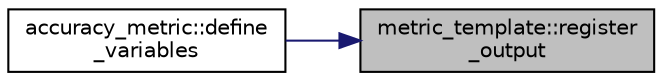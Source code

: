 digraph "metric_template::register_output"
{
 // INTERACTIVE_SVG=YES
 // LATEX_PDF_SIZE
  edge [fontname="Helvetica",fontsize="10",labelfontname="Helvetica",labelfontsize="10"];
  node [fontname="Helvetica",fontsize="10",shape=record];
  rankdir="RL";
  Node1 [label="metric_template::register\l_output",height=0.2,width=0.4,color="black", fillcolor="grey75", style="filled", fontcolor="black",tooltip=" "];
  Node1 -> Node2 [dir="back",color="midnightblue",fontsize="10",style="solid",fontname="Helvetica"];
  Node2 [label="accuracy_metric::define\l_variables",height=0.2,width=0.4,color="black", fillcolor="white", style="filled",URL="$classaccuracy__metric.html#a9e33ae7dfbd4edcee007f99f26c90130",tooltip=" "];
}
